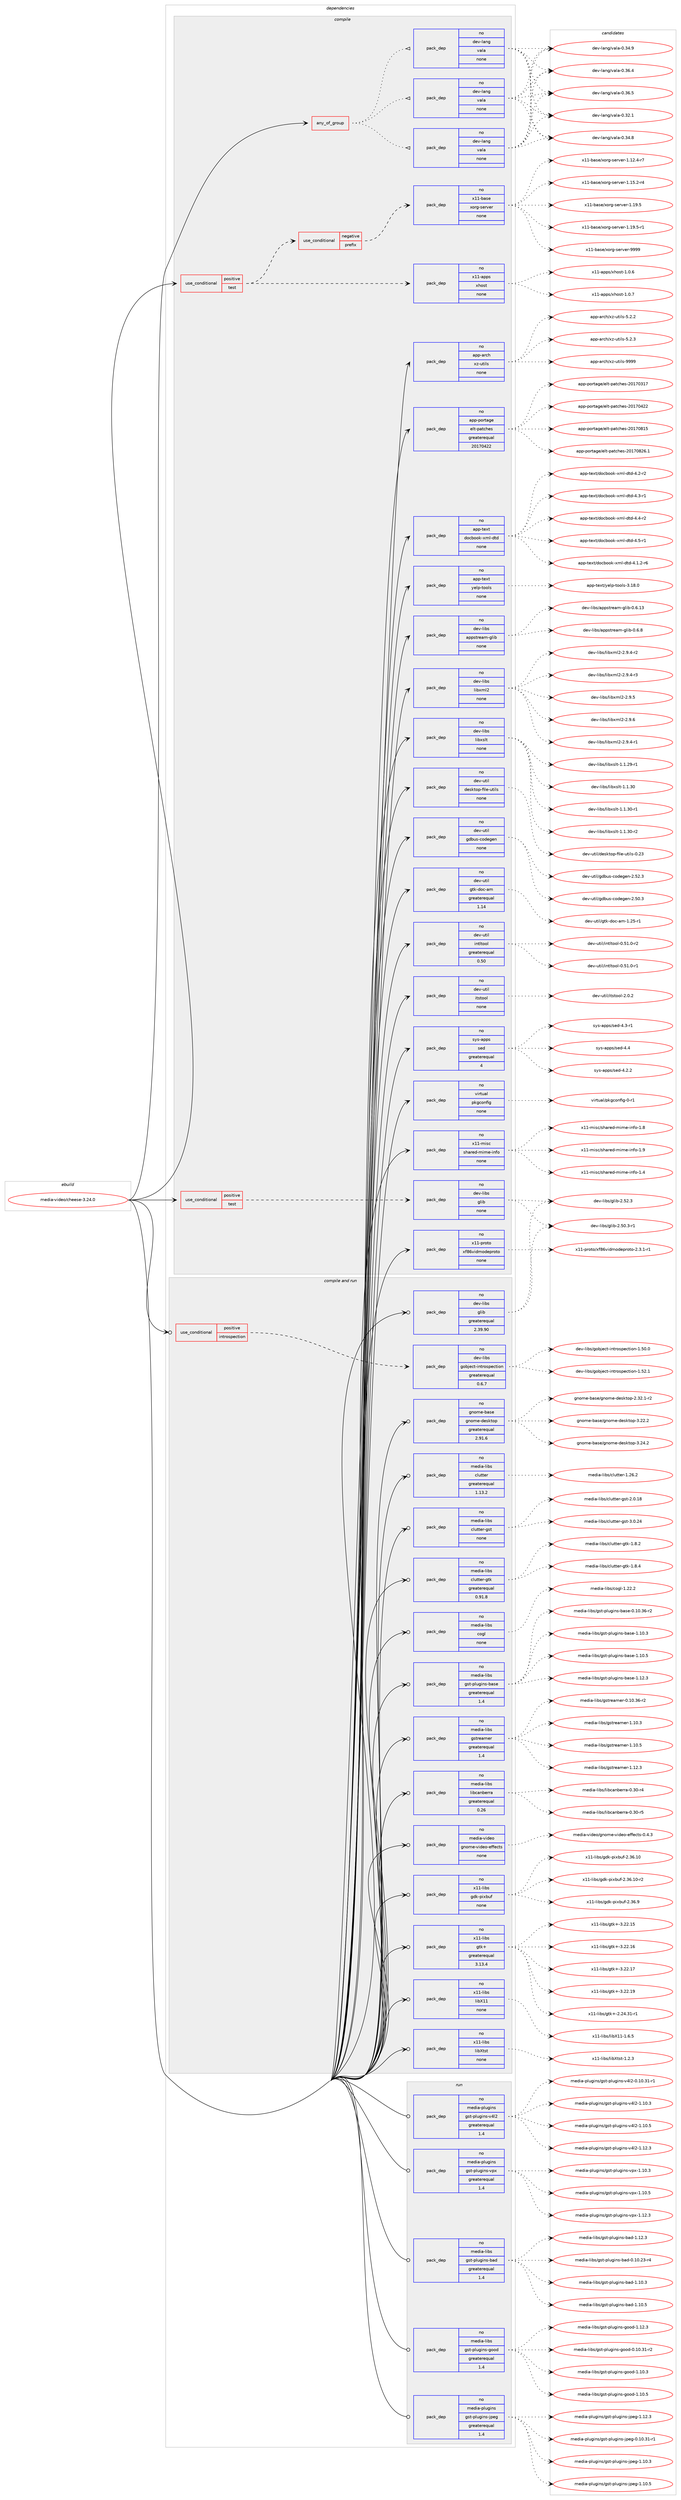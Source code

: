 digraph prolog {

# *************
# Graph options
# *************

newrank=true;
concentrate=true;
compound=true;
graph [rankdir=LR,fontname=Helvetica,fontsize=10,ranksep=1.5];#, ranksep=2.5, nodesep=0.2];
edge  [arrowhead=vee];
node  [fontname=Helvetica,fontsize=10];

# **********
# The ebuild
# **********

subgraph cluster_leftcol {
color=gray;
rank=same;
label=<<i>ebuild</i>>;
id [label="media-video/cheese-3.24.0", color=red, width=4, href="../media-video/cheese-3.24.0.svg"];
}

# ****************
# The dependencies
# ****************

subgraph cluster_midcol {
color=gray;
label=<<i>dependencies</i>>;
subgraph cluster_compile {
fillcolor="#eeeeee";
style=filled;
label=<<i>compile</i>>;
subgraph any6157 {
dependency389948 [label=<<TABLE BORDER="0" CELLBORDER="1" CELLSPACING="0" CELLPADDING="4"><TR><TD CELLPADDING="10">any_of_group</TD></TR></TABLE>>, shape=none, color=red];subgraph pack288048 {
dependency389949 [label=<<TABLE BORDER="0" CELLBORDER="1" CELLSPACING="0" CELLPADDING="4" WIDTH="220"><TR><TD ROWSPAN="6" CELLPADDING="30">pack_dep</TD></TR><TR><TD WIDTH="110">no</TD></TR><TR><TD>dev-lang</TD></TR><TR><TD>vala</TD></TR><TR><TD>none</TD></TR><TR><TD></TD></TR></TABLE>>, shape=none, color=blue];
}
dependency389948:e -> dependency389949:w [weight=20,style="dotted",arrowhead="oinv"];
subgraph pack288049 {
dependency389950 [label=<<TABLE BORDER="0" CELLBORDER="1" CELLSPACING="0" CELLPADDING="4" WIDTH="220"><TR><TD ROWSPAN="6" CELLPADDING="30">pack_dep</TD></TR><TR><TD WIDTH="110">no</TD></TR><TR><TD>dev-lang</TD></TR><TR><TD>vala</TD></TR><TR><TD>none</TD></TR><TR><TD></TD></TR></TABLE>>, shape=none, color=blue];
}
dependency389948:e -> dependency389950:w [weight=20,style="dotted",arrowhead="oinv"];
subgraph pack288050 {
dependency389951 [label=<<TABLE BORDER="0" CELLBORDER="1" CELLSPACING="0" CELLPADDING="4" WIDTH="220"><TR><TD ROWSPAN="6" CELLPADDING="30">pack_dep</TD></TR><TR><TD WIDTH="110">no</TD></TR><TR><TD>dev-lang</TD></TR><TR><TD>vala</TD></TR><TR><TD>none</TD></TR><TR><TD></TD></TR></TABLE>>, shape=none, color=blue];
}
dependency389948:e -> dependency389951:w [weight=20,style="dotted",arrowhead="oinv"];
}
id:e -> dependency389948:w [weight=20,style="solid",arrowhead="vee"];
subgraph cond95572 {
dependency389952 [label=<<TABLE BORDER="0" CELLBORDER="1" CELLSPACING="0" CELLPADDING="4"><TR><TD ROWSPAN="3" CELLPADDING="10">use_conditional</TD></TR><TR><TD>positive</TD></TR><TR><TD>test</TD></TR></TABLE>>, shape=none, color=red];
subgraph cond95573 {
dependency389953 [label=<<TABLE BORDER="0" CELLBORDER="1" CELLSPACING="0" CELLPADDING="4"><TR><TD ROWSPAN="3" CELLPADDING="10">use_conditional</TD></TR><TR><TD>negative</TD></TR><TR><TD>prefix</TD></TR></TABLE>>, shape=none, color=red];
subgraph pack288051 {
dependency389954 [label=<<TABLE BORDER="0" CELLBORDER="1" CELLSPACING="0" CELLPADDING="4" WIDTH="220"><TR><TD ROWSPAN="6" CELLPADDING="30">pack_dep</TD></TR><TR><TD WIDTH="110">no</TD></TR><TR><TD>x11-base</TD></TR><TR><TD>xorg-server</TD></TR><TR><TD>none</TD></TR><TR><TD></TD></TR></TABLE>>, shape=none, color=blue];
}
dependency389953:e -> dependency389954:w [weight=20,style="dashed",arrowhead="vee"];
}
dependency389952:e -> dependency389953:w [weight=20,style="dashed",arrowhead="vee"];
subgraph pack288052 {
dependency389955 [label=<<TABLE BORDER="0" CELLBORDER="1" CELLSPACING="0" CELLPADDING="4" WIDTH="220"><TR><TD ROWSPAN="6" CELLPADDING="30">pack_dep</TD></TR><TR><TD WIDTH="110">no</TD></TR><TR><TD>x11-apps</TD></TR><TR><TD>xhost</TD></TR><TR><TD>none</TD></TR><TR><TD></TD></TR></TABLE>>, shape=none, color=blue];
}
dependency389952:e -> dependency389955:w [weight=20,style="dashed",arrowhead="vee"];
}
id:e -> dependency389952:w [weight=20,style="solid",arrowhead="vee"];
subgraph cond95574 {
dependency389956 [label=<<TABLE BORDER="0" CELLBORDER="1" CELLSPACING="0" CELLPADDING="4"><TR><TD ROWSPAN="3" CELLPADDING="10">use_conditional</TD></TR><TR><TD>positive</TD></TR><TR><TD>test</TD></TR></TABLE>>, shape=none, color=red];
subgraph pack288053 {
dependency389957 [label=<<TABLE BORDER="0" CELLBORDER="1" CELLSPACING="0" CELLPADDING="4" WIDTH="220"><TR><TD ROWSPAN="6" CELLPADDING="30">pack_dep</TD></TR><TR><TD WIDTH="110">no</TD></TR><TR><TD>dev-libs</TD></TR><TR><TD>glib</TD></TR><TR><TD>none</TD></TR><TR><TD></TD></TR></TABLE>>, shape=none, color=blue];
}
dependency389956:e -> dependency389957:w [weight=20,style="dashed",arrowhead="vee"];
}
id:e -> dependency389956:w [weight=20,style="solid",arrowhead="vee"];
subgraph pack288054 {
dependency389958 [label=<<TABLE BORDER="0" CELLBORDER="1" CELLSPACING="0" CELLPADDING="4" WIDTH="220"><TR><TD ROWSPAN="6" CELLPADDING="30">pack_dep</TD></TR><TR><TD WIDTH="110">no</TD></TR><TR><TD>app-arch</TD></TR><TR><TD>xz-utils</TD></TR><TR><TD>none</TD></TR><TR><TD></TD></TR></TABLE>>, shape=none, color=blue];
}
id:e -> dependency389958:w [weight=20,style="solid",arrowhead="vee"];
subgraph pack288055 {
dependency389959 [label=<<TABLE BORDER="0" CELLBORDER="1" CELLSPACING="0" CELLPADDING="4" WIDTH="220"><TR><TD ROWSPAN="6" CELLPADDING="30">pack_dep</TD></TR><TR><TD WIDTH="110">no</TD></TR><TR><TD>app-portage</TD></TR><TR><TD>elt-patches</TD></TR><TR><TD>greaterequal</TD></TR><TR><TD>20170422</TD></TR></TABLE>>, shape=none, color=blue];
}
id:e -> dependency389959:w [weight=20,style="solid",arrowhead="vee"];
subgraph pack288056 {
dependency389960 [label=<<TABLE BORDER="0" CELLBORDER="1" CELLSPACING="0" CELLPADDING="4" WIDTH="220"><TR><TD ROWSPAN="6" CELLPADDING="30">pack_dep</TD></TR><TR><TD WIDTH="110">no</TD></TR><TR><TD>app-text</TD></TR><TR><TD>docbook-xml-dtd</TD></TR><TR><TD>none</TD></TR><TR><TD></TD></TR></TABLE>>, shape=none, color=blue];
}
id:e -> dependency389960:w [weight=20,style="solid",arrowhead="vee"];
subgraph pack288057 {
dependency389961 [label=<<TABLE BORDER="0" CELLBORDER="1" CELLSPACING="0" CELLPADDING="4" WIDTH="220"><TR><TD ROWSPAN="6" CELLPADDING="30">pack_dep</TD></TR><TR><TD WIDTH="110">no</TD></TR><TR><TD>app-text</TD></TR><TR><TD>yelp-tools</TD></TR><TR><TD>none</TD></TR><TR><TD></TD></TR></TABLE>>, shape=none, color=blue];
}
id:e -> dependency389961:w [weight=20,style="solid",arrowhead="vee"];
subgraph pack288058 {
dependency389962 [label=<<TABLE BORDER="0" CELLBORDER="1" CELLSPACING="0" CELLPADDING="4" WIDTH="220"><TR><TD ROWSPAN="6" CELLPADDING="30">pack_dep</TD></TR><TR><TD WIDTH="110">no</TD></TR><TR><TD>dev-libs</TD></TR><TR><TD>appstream-glib</TD></TR><TR><TD>none</TD></TR><TR><TD></TD></TR></TABLE>>, shape=none, color=blue];
}
id:e -> dependency389962:w [weight=20,style="solid",arrowhead="vee"];
subgraph pack288059 {
dependency389963 [label=<<TABLE BORDER="0" CELLBORDER="1" CELLSPACING="0" CELLPADDING="4" WIDTH="220"><TR><TD ROWSPAN="6" CELLPADDING="30">pack_dep</TD></TR><TR><TD WIDTH="110">no</TD></TR><TR><TD>dev-libs</TD></TR><TR><TD>libxml2</TD></TR><TR><TD>none</TD></TR><TR><TD></TD></TR></TABLE>>, shape=none, color=blue];
}
id:e -> dependency389963:w [weight=20,style="solid",arrowhead="vee"];
subgraph pack288060 {
dependency389964 [label=<<TABLE BORDER="0" CELLBORDER="1" CELLSPACING="0" CELLPADDING="4" WIDTH="220"><TR><TD ROWSPAN="6" CELLPADDING="30">pack_dep</TD></TR><TR><TD WIDTH="110">no</TD></TR><TR><TD>dev-libs</TD></TR><TR><TD>libxslt</TD></TR><TR><TD>none</TD></TR><TR><TD></TD></TR></TABLE>>, shape=none, color=blue];
}
id:e -> dependency389964:w [weight=20,style="solid",arrowhead="vee"];
subgraph pack288061 {
dependency389965 [label=<<TABLE BORDER="0" CELLBORDER="1" CELLSPACING="0" CELLPADDING="4" WIDTH="220"><TR><TD ROWSPAN="6" CELLPADDING="30">pack_dep</TD></TR><TR><TD WIDTH="110">no</TD></TR><TR><TD>dev-util</TD></TR><TR><TD>desktop-file-utils</TD></TR><TR><TD>none</TD></TR><TR><TD></TD></TR></TABLE>>, shape=none, color=blue];
}
id:e -> dependency389965:w [weight=20,style="solid",arrowhead="vee"];
subgraph pack288062 {
dependency389966 [label=<<TABLE BORDER="0" CELLBORDER="1" CELLSPACING="0" CELLPADDING="4" WIDTH="220"><TR><TD ROWSPAN="6" CELLPADDING="30">pack_dep</TD></TR><TR><TD WIDTH="110">no</TD></TR><TR><TD>dev-util</TD></TR><TR><TD>gdbus-codegen</TD></TR><TR><TD>none</TD></TR><TR><TD></TD></TR></TABLE>>, shape=none, color=blue];
}
id:e -> dependency389966:w [weight=20,style="solid",arrowhead="vee"];
subgraph pack288063 {
dependency389967 [label=<<TABLE BORDER="0" CELLBORDER="1" CELLSPACING="0" CELLPADDING="4" WIDTH="220"><TR><TD ROWSPAN="6" CELLPADDING="30">pack_dep</TD></TR><TR><TD WIDTH="110">no</TD></TR><TR><TD>dev-util</TD></TR><TR><TD>gtk-doc-am</TD></TR><TR><TD>greaterequal</TD></TR><TR><TD>1.14</TD></TR></TABLE>>, shape=none, color=blue];
}
id:e -> dependency389967:w [weight=20,style="solid",arrowhead="vee"];
subgraph pack288064 {
dependency389968 [label=<<TABLE BORDER="0" CELLBORDER="1" CELLSPACING="0" CELLPADDING="4" WIDTH="220"><TR><TD ROWSPAN="6" CELLPADDING="30">pack_dep</TD></TR><TR><TD WIDTH="110">no</TD></TR><TR><TD>dev-util</TD></TR><TR><TD>intltool</TD></TR><TR><TD>greaterequal</TD></TR><TR><TD>0.50</TD></TR></TABLE>>, shape=none, color=blue];
}
id:e -> dependency389968:w [weight=20,style="solid",arrowhead="vee"];
subgraph pack288065 {
dependency389969 [label=<<TABLE BORDER="0" CELLBORDER="1" CELLSPACING="0" CELLPADDING="4" WIDTH="220"><TR><TD ROWSPAN="6" CELLPADDING="30">pack_dep</TD></TR><TR><TD WIDTH="110">no</TD></TR><TR><TD>dev-util</TD></TR><TR><TD>itstool</TD></TR><TR><TD>none</TD></TR><TR><TD></TD></TR></TABLE>>, shape=none, color=blue];
}
id:e -> dependency389969:w [weight=20,style="solid",arrowhead="vee"];
subgraph pack288066 {
dependency389970 [label=<<TABLE BORDER="0" CELLBORDER="1" CELLSPACING="0" CELLPADDING="4" WIDTH="220"><TR><TD ROWSPAN="6" CELLPADDING="30">pack_dep</TD></TR><TR><TD WIDTH="110">no</TD></TR><TR><TD>sys-apps</TD></TR><TR><TD>sed</TD></TR><TR><TD>greaterequal</TD></TR><TR><TD>4</TD></TR></TABLE>>, shape=none, color=blue];
}
id:e -> dependency389970:w [weight=20,style="solid",arrowhead="vee"];
subgraph pack288067 {
dependency389971 [label=<<TABLE BORDER="0" CELLBORDER="1" CELLSPACING="0" CELLPADDING="4" WIDTH="220"><TR><TD ROWSPAN="6" CELLPADDING="30">pack_dep</TD></TR><TR><TD WIDTH="110">no</TD></TR><TR><TD>virtual</TD></TR><TR><TD>pkgconfig</TD></TR><TR><TD>none</TD></TR><TR><TD></TD></TR></TABLE>>, shape=none, color=blue];
}
id:e -> dependency389971:w [weight=20,style="solid",arrowhead="vee"];
subgraph pack288068 {
dependency389972 [label=<<TABLE BORDER="0" CELLBORDER="1" CELLSPACING="0" CELLPADDING="4" WIDTH="220"><TR><TD ROWSPAN="6" CELLPADDING="30">pack_dep</TD></TR><TR><TD WIDTH="110">no</TD></TR><TR><TD>x11-misc</TD></TR><TR><TD>shared-mime-info</TD></TR><TR><TD>none</TD></TR><TR><TD></TD></TR></TABLE>>, shape=none, color=blue];
}
id:e -> dependency389972:w [weight=20,style="solid",arrowhead="vee"];
subgraph pack288069 {
dependency389973 [label=<<TABLE BORDER="0" CELLBORDER="1" CELLSPACING="0" CELLPADDING="4" WIDTH="220"><TR><TD ROWSPAN="6" CELLPADDING="30">pack_dep</TD></TR><TR><TD WIDTH="110">no</TD></TR><TR><TD>x11-proto</TD></TR><TR><TD>xf86vidmodeproto</TD></TR><TR><TD>none</TD></TR><TR><TD></TD></TR></TABLE>>, shape=none, color=blue];
}
id:e -> dependency389973:w [weight=20,style="solid",arrowhead="vee"];
}
subgraph cluster_compileandrun {
fillcolor="#eeeeee";
style=filled;
label=<<i>compile and run</i>>;
subgraph cond95575 {
dependency389974 [label=<<TABLE BORDER="0" CELLBORDER="1" CELLSPACING="0" CELLPADDING="4"><TR><TD ROWSPAN="3" CELLPADDING="10">use_conditional</TD></TR><TR><TD>positive</TD></TR><TR><TD>introspection</TD></TR></TABLE>>, shape=none, color=red];
subgraph pack288070 {
dependency389975 [label=<<TABLE BORDER="0" CELLBORDER="1" CELLSPACING="0" CELLPADDING="4" WIDTH="220"><TR><TD ROWSPAN="6" CELLPADDING="30">pack_dep</TD></TR><TR><TD WIDTH="110">no</TD></TR><TR><TD>dev-libs</TD></TR><TR><TD>gobject-introspection</TD></TR><TR><TD>greaterequal</TD></TR><TR><TD>0.6.7</TD></TR></TABLE>>, shape=none, color=blue];
}
dependency389974:e -> dependency389975:w [weight=20,style="dashed",arrowhead="vee"];
}
id:e -> dependency389974:w [weight=20,style="solid",arrowhead="odotvee"];
subgraph pack288071 {
dependency389976 [label=<<TABLE BORDER="0" CELLBORDER="1" CELLSPACING="0" CELLPADDING="4" WIDTH="220"><TR><TD ROWSPAN="6" CELLPADDING="30">pack_dep</TD></TR><TR><TD WIDTH="110">no</TD></TR><TR><TD>dev-libs</TD></TR><TR><TD>glib</TD></TR><TR><TD>greaterequal</TD></TR><TR><TD>2.39.90</TD></TR></TABLE>>, shape=none, color=blue];
}
id:e -> dependency389976:w [weight=20,style="solid",arrowhead="odotvee"];
subgraph pack288072 {
dependency389977 [label=<<TABLE BORDER="0" CELLBORDER="1" CELLSPACING="0" CELLPADDING="4" WIDTH="220"><TR><TD ROWSPAN="6" CELLPADDING="30">pack_dep</TD></TR><TR><TD WIDTH="110">no</TD></TR><TR><TD>gnome-base</TD></TR><TR><TD>gnome-desktop</TD></TR><TR><TD>greaterequal</TD></TR><TR><TD>2.91.6</TD></TR></TABLE>>, shape=none, color=blue];
}
id:e -> dependency389977:w [weight=20,style="solid",arrowhead="odotvee"];
subgraph pack288073 {
dependency389978 [label=<<TABLE BORDER="0" CELLBORDER="1" CELLSPACING="0" CELLPADDING="4" WIDTH="220"><TR><TD ROWSPAN="6" CELLPADDING="30">pack_dep</TD></TR><TR><TD WIDTH="110">no</TD></TR><TR><TD>media-libs</TD></TR><TR><TD>clutter</TD></TR><TR><TD>greaterequal</TD></TR><TR><TD>1.13.2</TD></TR></TABLE>>, shape=none, color=blue];
}
id:e -> dependency389978:w [weight=20,style="solid",arrowhead="odotvee"];
subgraph pack288074 {
dependency389979 [label=<<TABLE BORDER="0" CELLBORDER="1" CELLSPACING="0" CELLPADDING="4" WIDTH="220"><TR><TD ROWSPAN="6" CELLPADDING="30">pack_dep</TD></TR><TR><TD WIDTH="110">no</TD></TR><TR><TD>media-libs</TD></TR><TR><TD>clutter-gst</TD></TR><TR><TD>none</TD></TR><TR><TD></TD></TR></TABLE>>, shape=none, color=blue];
}
id:e -> dependency389979:w [weight=20,style="solid",arrowhead="odotvee"];
subgraph pack288075 {
dependency389980 [label=<<TABLE BORDER="0" CELLBORDER="1" CELLSPACING="0" CELLPADDING="4" WIDTH="220"><TR><TD ROWSPAN="6" CELLPADDING="30">pack_dep</TD></TR><TR><TD WIDTH="110">no</TD></TR><TR><TD>media-libs</TD></TR><TR><TD>clutter-gtk</TD></TR><TR><TD>greaterequal</TD></TR><TR><TD>0.91.8</TD></TR></TABLE>>, shape=none, color=blue];
}
id:e -> dependency389980:w [weight=20,style="solid",arrowhead="odotvee"];
subgraph pack288076 {
dependency389981 [label=<<TABLE BORDER="0" CELLBORDER="1" CELLSPACING="0" CELLPADDING="4" WIDTH="220"><TR><TD ROWSPAN="6" CELLPADDING="30">pack_dep</TD></TR><TR><TD WIDTH="110">no</TD></TR><TR><TD>media-libs</TD></TR><TR><TD>cogl</TD></TR><TR><TD>none</TD></TR><TR><TD></TD></TR></TABLE>>, shape=none, color=blue];
}
id:e -> dependency389981:w [weight=20,style="solid",arrowhead="odotvee"];
subgraph pack288077 {
dependency389982 [label=<<TABLE BORDER="0" CELLBORDER="1" CELLSPACING="0" CELLPADDING="4" WIDTH="220"><TR><TD ROWSPAN="6" CELLPADDING="30">pack_dep</TD></TR><TR><TD WIDTH="110">no</TD></TR><TR><TD>media-libs</TD></TR><TR><TD>gst-plugins-base</TD></TR><TR><TD>greaterequal</TD></TR><TR><TD>1.4</TD></TR></TABLE>>, shape=none, color=blue];
}
id:e -> dependency389982:w [weight=20,style="solid",arrowhead="odotvee"];
subgraph pack288078 {
dependency389983 [label=<<TABLE BORDER="0" CELLBORDER="1" CELLSPACING="0" CELLPADDING="4" WIDTH="220"><TR><TD ROWSPAN="6" CELLPADDING="30">pack_dep</TD></TR><TR><TD WIDTH="110">no</TD></TR><TR><TD>media-libs</TD></TR><TR><TD>gstreamer</TD></TR><TR><TD>greaterequal</TD></TR><TR><TD>1.4</TD></TR></TABLE>>, shape=none, color=blue];
}
id:e -> dependency389983:w [weight=20,style="solid",arrowhead="odotvee"];
subgraph pack288079 {
dependency389984 [label=<<TABLE BORDER="0" CELLBORDER="1" CELLSPACING="0" CELLPADDING="4" WIDTH="220"><TR><TD ROWSPAN="6" CELLPADDING="30">pack_dep</TD></TR><TR><TD WIDTH="110">no</TD></TR><TR><TD>media-libs</TD></TR><TR><TD>libcanberra</TD></TR><TR><TD>greaterequal</TD></TR><TR><TD>0.26</TD></TR></TABLE>>, shape=none, color=blue];
}
id:e -> dependency389984:w [weight=20,style="solid",arrowhead="odotvee"];
subgraph pack288080 {
dependency389985 [label=<<TABLE BORDER="0" CELLBORDER="1" CELLSPACING="0" CELLPADDING="4" WIDTH="220"><TR><TD ROWSPAN="6" CELLPADDING="30">pack_dep</TD></TR><TR><TD WIDTH="110">no</TD></TR><TR><TD>media-video</TD></TR><TR><TD>gnome-video-effects</TD></TR><TR><TD>none</TD></TR><TR><TD></TD></TR></TABLE>>, shape=none, color=blue];
}
id:e -> dependency389985:w [weight=20,style="solid",arrowhead="odotvee"];
subgraph pack288081 {
dependency389986 [label=<<TABLE BORDER="0" CELLBORDER="1" CELLSPACING="0" CELLPADDING="4" WIDTH="220"><TR><TD ROWSPAN="6" CELLPADDING="30">pack_dep</TD></TR><TR><TD WIDTH="110">no</TD></TR><TR><TD>x11-libs</TD></TR><TR><TD>gdk-pixbuf</TD></TR><TR><TD>none</TD></TR><TR><TD></TD></TR></TABLE>>, shape=none, color=blue];
}
id:e -> dependency389986:w [weight=20,style="solid",arrowhead="odotvee"];
subgraph pack288082 {
dependency389987 [label=<<TABLE BORDER="0" CELLBORDER="1" CELLSPACING="0" CELLPADDING="4" WIDTH="220"><TR><TD ROWSPAN="6" CELLPADDING="30">pack_dep</TD></TR><TR><TD WIDTH="110">no</TD></TR><TR><TD>x11-libs</TD></TR><TR><TD>gtk+</TD></TR><TR><TD>greaterequal</TD></TR><TR><TD>3.13.4</TD></TR></TABLE>>, shape=none, color=blue];
}
id:e -> dependency389987:w [weight=20,style="solid",arrowhead="odotvee"];
subgraph pack288083 {
dependency389988 [label=<<TABLE BORDER="0" CELLBORDER="1" CELLSPACING="0" CELLPADDING="4" WIDTH="220"><TR><TD ROWSPAN="6" CELLPADDING="30">pack_dep</TD></TR><TR><TD WIDTH="110">no</TD></TR><TR><TD>x11-libs</TD></TR><TR><TD>libX11</TD></TR><TR><TD>none</TD></TR><TR><TD></TD></TR></TABLE>>, shape=none, color=blue];
}
id:e -> dependency389988:w [weight=20,style="solid",arrowhead="odotvee"];
subgraph pack288084 {
dependency389989 [label=<<TABLE BORDER="0" CELLBORDER="1" CELLSPACING="0" CELLPADDING="4" WIDTH="220"><TR><TD ROWSPAN="6" CELLPADDING="30">pack_dep</TD></TR><TR><TD WIDTH="110">no</TD></TR><TR><TD>x11-libs</TD></TR><TR><TD>libXtst</TD></TR><TR><TD>none</TD></TR><TR><TD></TD></TR></TABLE>>, shape=none, color=blue];
}
id:e -> dependency389989:w [weight=20,style="solid",arrowhead="odotvee"];
}
subgraph cluster_run {
fillcolor="#eeeeee";
style=filled;
label=<<i>run</i>>;
subgraph pack288085 {
dependency389990 [label=<<TABLE BORDER="0" CELLBORDER="1" CELLSPACING="0" CELLPADDING="4" WIDTH="220"><TR><TD ROWSPAN="6" CELLPADDING="30">pack_dep</TD></TR><TR><TD WIDTH="110">no</TD></TR><TR><TD>media-libs</TD></TR><TR><TD>gst-plugins-bad</TD></TR><TR><TD>greaterequal</TD></TR><TR><TD>1.4</TD></TR></TABLE>>, shape=none, color=blue];
}
id:e -> dependency389990:w [weight=20,style="solid",arrowhead="odot"];
subgraph pack288086 {
dependency389991 [label=<<TABLE BORDER="0" CELLBORDER="1" CELLSPACING="0" CELLPADDING="4" WIDTH="220"><TR><TD ROWSPAN="6" CELLPADDING="30">pack_dep</TD></TR><TR><TD WIDTH="110">no</TD></TR><TR><TD>media-libs</TD></TR><TR><TD>gst-plugins-good</TD></TR><TR><TD>greaterequal</TD></TR><TR><TD>1.4</TD></TR></TABLE>>, shape=none, color=blue];
}
id:e -> dependency389991:w [weight=20,style="solid",arrowhead="odot"];
subgraph pack288087 {
dependency389992 [label=<<TABLE BORDER="0" CELLBORDER="1" CELLSPACING="0" CELLPADDING="4" WIDTH="220"><TR><TD ROWSPAN="6" CELLPADDING="30">pack_dep</TD></TR><TR><TD WIDTH="110">no</TD></TR><TR><TD>media-plugins</TD></TR><TR><TD>gst-plugins-jpeg</TD></TR><TR><TD>greaterequal</TD></TR><TR><TD>1.4</TD></TR></TABLE>>, shape=none, color=blue];
}
id:e -> dependency389992:w [weight=20,style="solid",arrowhead="odot"];
subgraph pack288088 {
dependency389993 [label=<<TABLE BORDER="0" CELLBORDER="1" CELLSPACING="0" CELLPADDING="4" WIDTH="220"><TR><TD ROWSPAN="6" CELLPADDING="30">pack_dep</TD></TR><TR><TD WIDTH="110">no</TD></TR><TR><TD>media-plugins</TD></TR><TR><TD>gst-plugins-v4l2</TD></TR><TR><TD>greaterequal</TD></TR><TR><TD>1.4</TD></TR></TABLE>>, shape=none, color=blue];
}
id:e -> dependency389993:w [weight=20,style="solid",arrowhead="odot"];
subgraph pack288089 {
dependency389994 [label=<<TABLE BORDER="0" CELLBORDER="1" CELLSPACING="0" CELLPADDING="4" WIDTH="220"><TR><TD ROWSPAN="6" CELLPADDING="30">pack_dep</TD></TR><TR><TD WIDTH="110">no</TD></TR><TR><TD>media-plugins</TD></TR><TR><TD>gst-plugins-vpx</TD></TR><TR><TD>greaterequal</TD></TR><TR><TD>1.4</TD></TR></TABLE>>, shape=none, color=blue];
}
id:e -> dependency389994:w [weight=20,style="solid",arrowhead="odot"];
}
}

# **************
# The candidates
# **************

subgraph cluster_choices {
rank=same;
color=gray;
label=<<i>candidates</i>>;

subgraph choice288048 {
color=black;
nodesep=1;
choice100101118451089711010347118971089745484651504649 [label="dev-lang/vala-0.32.1", color=red, width=4,href="../dev-lang/vala-0.32.1.svg"];
choice100101118451089711010347118971089745484651524656 [label="dev-lang/vala-0.34.8", color=red, width=4,href="../dev-lang/vala-0.34.8.svg"];
choice100101118451089711010347118971089745484651524657 [label="dev-lang/vala-0.34.9", color=red, width=4,href="../dev-lang/vala-0.34.9.svg"];
choice100101118451089711010347118971089745484651544652 [label="dev-lang/vala-0.36.4", color=red, width=4,href="../dev-lang/vala-0.36.4.svg"];
choice100101118451089711010347118971089745484651544653 [label="dev-lang/vala-0.36.5", color=red, width=4,href="../dev-lang/vala-0.36.5.svg"];
dependency389949:e -> choice100101118451089711010347118971089745484651504649:w [style=dotted,weight="100"];
dependency389949:e -> choice100101118451089711010347118971089745484651524656:w [style=dotted,weight="100"];
dependency389949:e -> choice100101118451089711010347118971089745484651524657:w [style=dotted,weight="100"];
dependency389949:e -> choice100101118451089711010347118971089745484651544652:w [style=dotted,weight="100"];
dependency389949:e -> choice100101118451089711010347118971089745484651544653:w [style=dotted,weight="100"];
}
subgraph choice288049 {
color=black;
nodesep=1;
choice100101118451089711010347118971089745484651504649 [label="dev-lang/vala-0.32.1", color=red, width=4,href="../dev-lang/vala-0.32.1.svg"];
choice100101118451089711010347118971089745484651524656 [label="dev-lang/vala-0.34.8", color=red, width=4,href="../dev-lang/vala-0.34.8.svg"];
choice100101118451089711010347118971089745484651524657 [label="dev-lang/vala-0.34.9", color=red, width=4,href="../dev-lang/vala-0.34.9.svg"];
choice100101118451089711010347118971089745484651544652 [label="dev-lang/vala-0.36.4", color=red, width=4,href="../dev-lang/vala-0.36.4.svg"];
choice100101118451089711010347118971089745484651544653 [label="dev-lang/vala-0.36.5", color=red, width=4,href="../dev-lang/vala-0.36.5.svg"];
dependency389950:e -> choice100101118451089711010347118971089745484651504649:w [style=dotted,weight="100"];
dependency389950:e -> choice100101118451089711010347118971089745484651524656:w [style=dotted,weight="100"];
dependency389950:e -> choice100101118451089711010347118971089745484651524657:w [style=dotted,weight="100"];
dependency389950:e -> choice100101118451089711010347118971089745484651544652:w [style=dotted,weight="100"];
dependency389950:e -> choice100101118451089711010347118971089745484651544653:w [style=dotted,weight="100"];
}
subgraph choice288050 {
color=black;
nodesep=1;
choice100101118451089711010347118971089745484651504649 [label="dev-lang/vala-0.32.1", color=red, width=4,href="../dev-lang/vala-0.32.1.svg"];
choice100101118451089711010347118971089745484651524656 [label="dev-lang/vala-0.34.8", color=red, width=4,href="../dev-lang/vala-0.34.8.svg"];
choice100101118451089711010347118971089745484651524657 [label="dev-lang/vala-0.34.9", color=red, width=4,href="../dev-lang/vala-0.34.9.svg"];
choice100101118451089711010347118971089745484651544652 [label="dev-lang/vala-0.36.4", color=red, width=4,href="../dev-lang/vala-0.36.4.svg"];
choice100101118451089711010347118971089745484651544653 [label="dev-lang/vala-0.36.5", color=red, width=4,href="../dev-lang/vala-0.36.5.svg"];
dependency389951:e -> choice100101118451089711010347118971089745484651504649:w [style=dotted,weight="100"];
dependency389951:e -> choice100101118451089711010347118971089745484651524656:w [style=dotted,weight="100"];
dependency389951:e -> choice100101118451089711010347118971089745484651524657:w [style=dotted,weight="100"];
dependency389951:e -> choice100101118451089711010347118971089745484651544652:w [style=dotted,weight="100"];
dependency389951:e -> choice100101118451089711010347118971089745484651544653:w [style=dotted,weight="100"];
}
subgraph choice288051 {
color=black;
nodesep=1;
choice12049494598971151014712011111410345115101114118101114454946495046524511455 [label="x11-base/xorg-server-1.12.4-r7", color=red, width=4,href="../x11-base/xorg-server-1.12.4-r7.svg"];
choice12049494598971151014712011111410345115101114118101114454946495346504511452 [label="x11-base/xorg-server-1.15.2-r4", color=red, width=4,href="../x11-base/xorg-server-1.15.2-r4.svg"];
choice1204949459897115101471201111141034511510111411810111445494649574653 [label="x11-base/xorg-server-1.19.5", color=red, width=4,href="../x11-base/xorg-server-1.19.5.svg"];
choice12049494598971151014712011111410345115101114118101114454946495746534511449 [label="x11-base/xorg-server-1.19.5-r1", color=red, width=4,href="../x11-base/xorg-server-1.19.5-r1.svg"];
choice120494945989711510147120111114103451151011141181011144557575757 [label="x11-base/xorg-server-9999", color=red, width=4,href="../x11-base/xorg-server-9999.svg"];
dependency389954:e -> choice12049494598971151014712011111410345115101114118101114454946495046524511455:w [style=dotted,weight="100"];
dependency389954:e -> choice12049494598971151014712011111410345115101114118101114454946495346504511452:w [style=dotted,weight="100"];
dependency389954:e -> choice1204949459897115101471201111141034511510111411810111445494649574653:w [style=dotted,weight="100"];
dependency389954:e -> choice12049494598971151014712011111410345115101114118101114454946495746534511449:w [style=dotted,weight="100"];
dependency389954:e -> choice120494945989711510147120111114103451151011141181011144557575757:w [style=dotted,weight="100"];
}
subgraph choice288052 {
color=black;
nodesep=1;
choice1204949459711211211547120104111115116454946484654 [label="x11-apps/xhost-1.0.6", color=red, width=4,href="../x11-apps/xhost-1.0.6.svg"];
choice1204949459711211211547120104111115116454946484655 [label="x11-apps/xhost-1.0.7", color=red, width=4,href="../x11-apps/xhost-1.0.7.svg"];
dependency389955:e -> choice1204949459711211211547120104111115116454946484654:w [style=dotted,weight="100"];
dependency389955:e -> choice1204949459711211211547120104111115116454946484655:w [style=dotted,weight="100"];
}
subgraph choice288053 {
color=black;
nodesep=1;
choice10010111845108105981154710310810598455046534846514511449 [label="dev-libs/glib-2.50.3-r1", color=red, width=4,href="../dev-libs/glib-2.50.3-r1.svg"];
choice1001011184510810598115471031081059845504653504651 [label="dev-libs/glib-2.52.3", color=red, width=4,href="../dev-libs/glib-2.52.3.svg"];
dependency389957:e -> choice10010111845108105981154710310810598455046534846514511449:w [style=dotted,weight="100"];
dependency389957:e -> choice1001011184510810598115471031081059845504653504651:w [style=dotted,weight="100"];
}
subgraph choice288054 {
color=black;
nodesep=1;
choice971121124597114991044712012245117116105108115455346504650 [label="app-arch/xz-utils-5.2.2", color=red, width=4,href="../app-arch/xz-utils-5.2.2.svg"];
choice971121124597114991044712012245117116105108115455346504651 [label="app-arch/xz-utils-5.2.3", color=red, width=4,href="../app-arch/xz-utils-5.2.3.svg"];
choice9711211245971149910447120122451171161051081154557575757 [label="app-arch/xz-utils-9999", color=red, width=4,href="../app-arch/xz-utils-9999.svg"];
dependency389958:e -> choice971121124597114991044712012245117116105108115455346504650:w [style=dotted,weight="100"];
dependency389958:e -> choice971121124597114991044712012245117116105108115455346504651:w [style=dotted,weight="100"];
dependency389958:e -> choice9711211245971149910447120122451171161051081154557575757:w [style=dotted,weight="100"];
}
subgraph choice288055 {
color=black;
nodesep=1;
choice97112112451121111141169710310147101108116451129711699104101115455048495548514955 [label="app-portage/elt-patches-20170317", color=red, width=4,href="../app-portage/elt-patches-20170317.svg"];
choice97112112451121111141169710310147101108116451129711699104101115455048495548525050 [label="app-portage/elt-patches-20170422", color=red, width=4,href="../app-portage/elt-patches-20170422.svg"];
choice97112112451121111141169710310147101108116451129711699104101115455048495548564953 [label="app-portage/elt-patches-20170815", color=red, width=4,href="../app-portage/elt-patches-20170815.svg"];
choice971121124511211111411697103101471011081164511297116991041011154550484955485650544649 [label="app-portage/elt-patches-20170826.1", color=red, width=4,href="../app-portage/elt-patches-20170826.1.svg"];
dependency389959:e -> choice97112112451121111141169710310147101108116451129711699104101115455048495548514955:w [style=dotted,weight="100"];
dependency389959:e -> choice97112112451121111141169710310147101108116451129711699104101115455048495548525050:w [style=dotted,weight="100"];
dependency389959:e -> choice97112112451121111141169710310147101108116451129711699104101115455048495548564953:w [style=dotted,weight="100"];
dependency389959:e -> choice971121124511211111411697103101471011081164511297116991041011154550484955485650544649:w [style=dotted,weight="100"];
}
subgraph choice288056 {
color=black;
nodesep=1;
choice971121124511610112011647100111999811111110745120109108451001161004552464946504511454 [label="app-text/docbook-xml-dtd-4.1.2-r6", color=red, width=4,href="../app-text/docbook-xml-dtd-4.1.2-r6.svg"];
choice97112112451161011201164710011199981111111074512010910845100116100455246504511450 [label="app-text/docbook-xml-dtd-4.2-r2", color=red, width=4,href="../app-text/docbook-xml-dtd-4.2-r2.svg"];
choice97112112451161011201164710011199981111111074512010910845100116100455246514511449 [label="app-text/docbook-xml-dtd-4.3-r1", color=red, width=4,href="../app-text/docbook-xml-dtd-4.3-r1.svg"];
choice97112112451161011201164710011199981111111074512010910845100116100455246524511450 [label="app-text/docbook-xml-dtd-4.4-r2", color=red, width=4,href="../app-text/docbook-xml-dtd-4.4-r2.svg"];
choice97112112451161011201164710011199981111111074512010910845100116100455246534511449 [label="app-text/docbook-xml-dtd-4.5-r1", color=red, width=4,href="../app-text/docbook-xml-dtd-4.5-r1.svg"];
dependency389960:e -> choice971121124511610112011647100111999811111110745120109108451001161004552464946504511454:w [style=dotted,weight="100"];
dependency389960:e -> choice97112112451161011201164710011199981111111074512010910845100116100455246504511450:w [style=dotted,weight="100"];
dependency389960:e -> choice97112112451161011201164710011199981111111074512010910845100116100455246514511449:w [style=dotted,weight="100"];
dependency389960:e -> choice97112112451161011201164710011199981111111074512010910845100116100455246524511450:w [style=dotted,weight="100"];
dependency389960:e -> choice97112112451161011201164710011199981111111074512010910845100116100455246534511449:w [style=dotted,weight="100"];
}
subgraph choice288057 {
color=black;
nodesep=1;
choice9711211245116101120116471211011081124511611111110811545514649564648 [label="app-text/yelp-tools-3.18.0", color=red, width=4,href="../app-text/yelp-tools-3.18.0.svg"];
dependency389961:e -> choice9711211245116101120116471211011081124511611111110811545514649564648:w [style=dotted,weight="100"];
}
subgraph choice288058 {
color=black;
nodesep=1;
choice1001011184510810598115479711211211511611410197109451031081059845484654464951 [label="dev-libs/appstream-glib-0.6.13", color=red, width=4,href="../dev-libs/appstream-glib-0.6.13.svg"];
choice10010111845108105981154797112112115116114101971094510310810598454846544656 [label="dev-libs/appstream-glib-0.6.8", color=red, width=4,href="../dev-libs/appstream-glib-0.6.8.svg"];
dependency389962:e -> choice1001011184510810598115479711211211511611410197109451031081059845484654464951:w [style=dotted,weight="100"];
dependency389962:e -> choice10010111845108105981154797112112115116114101971094510310810598454846544656:w [style=dotted,weight="100"];
}
subgraph choice288059 {
color=black;
nodesep=1;
choice10010111845108105981154710810598120109108504550465746524511449 [label="dev-libs/libxml2-2.9.4-r1", color=red, width=4,href="../dev-libs/libxml2-2.9.4-r1.svg"];
choice10010111845108105981154710810598120109108504550465746524511450 [label="dev-libs/libxml2-2.9.4-r2", color=red, width=4,href="../dev-libs/libxml2-2.9.4-r2.svg"];
choice10010111845108105981154710810598120109108504550465746524511451 [label="dev-libs/libxml2-2.9.4-r3", color=red, width=4,href="../dev-libs/libxml2-2.9.4-r3.svg"];
choice1001011184510810598115471081059812010910850455046574653 [label="dev-libs/libxml2-2.9.5", color=red, width=4,href="../dev-libs/libxml2-2.9.5.svg"];
choice1001011184510810598115471081059812010910850455046574654 [label="dev-libs/libxml2-2.9.6", color=red, width=4,href="../dev-libs/libxml2-2.9.6.svg"];
dependency389963:e -> choice10010111845108105981154710810598120109108504550465746524511449:w [style=dotted,weight="100"];
dependency389963:e -> choice10010111845108105981154710810598120109108504550465746524511450:w [style=dotted,weight="100"];
dependency389963:e -> choice10010111845108105981154710810598120109108504550465746524511451:w [style=dotted,weight="100"];
dependency389963:e -> choice1001011184510810598115471081059812010910850455046574653:w [style=dotted,weight="100"];
dependency389963:e -> choice1001011184510810598115471081059812010910850455046574654:w [style=dotted,weight="100"];
}
subgraph choice288060 {
color=black;
nodesep=1;
choice10010111845108105981154710810598120115108116454946494650574511449 [label="dev-libs/libxslt-1.1.29-r1", color=red, width=4,href="../dev-libs/libxslt-1.1.29-r1.svg"];
choice1001011184510810598115471081059812011510811645494649465148 [label="dev-libs/libxslt-1.1.30", color=red, width=4,href="../dev-libs/libxslt-1.1.30.svg"];
choice10010111845108105981154710810598120115108116454946494651484511449 [label="dev-libs/libxslt-1.1.30-r1", color=red, width=4,href="../dev-libs/libxslt-1.1.30-r1.svg"];
choice10010111845108105981154710810598120115108116454946494651484511450 [label="dev-libs/libxslt-1.1.30-r2", color=red, width=4,href="../dev-libs/libxslt-1.1.30-r2.svg"];
dependency389964:e -> choice10010111845108105981154710810598120115108116454946494650574511449:w [style=dotted,weight="100"];
dependency389964:e -> choice1001011184510810598115471081059812011510811645494649465148:w [style=dotted,weight="100"];
dependency389964:e -> choice10010111845108105981154710810598120115108116454946494651484511449:w [style=dotted,weight="100"];
dependency389964:e -> choice10010111845108105981154710810598120115108116454946494651484511450:w [style=dotted,weight="100"];
}
subgraph choice288061 {
color=black;
nodesep=1;
choice100101118451171161051084710010111510711611111245102105108101451171161051081154548465051 [label="dev-util/desktop-file-utils-0.23", color=red, width=4,href="../dev-util/desktop-file-utils-0.23.svg"];
dependency389965:e -> choice100101118451171161051084710010111510711611111245102105108101451171161051081154548465051:w [style=dotted,weight="100"];
}
subgraph choice288062 {
color=black;
nodesep=1;
choice100101118451171161051084710310098117115459911110010110310111045504653484651 [label="dev-util/gdbus-codegen-2.50.3", color=red, width=4,href="../dev-util/gdbus-codegen-2.50.3.svg"];
choice100101118451171161051084710310098117115459911110010110310111045504653504651 [label="dev-util/gdbus-codegen-2.52.3", color=red, width=4,href="../dev-util/gdbus-codegen-2.52.3.svg"];
dependency389966:e -> choice100101118451171161051084710310098117115459911110010110310111045504653484651:w [style=dotted,weight="100"];
dependency389966:e -> choice100101118451171161051084710310098117115459911110010110310111045504653504651:w [style=dotted,weight="100"];
}
subgraph choice288063 {
color=black;
nodesep=1;
choice10010111845117116105108471031161074510011199459710945494650534511449 [label="dev-util/gtk-doc-am-1.25-r1", color=red, width=4,href="../dev-util/gtk-doc-am-1.25-r1.svg"];
dependency389967:e -> choice10010111845117116105108471031161074510011199459710945494650534511449:w [style=dotted,weight="100"];
}
subgraph choice288064 {
color=black;
nodesep=1;
choice1001011184511711610510847105110116108116111111108454846534946484511449 [label="dev-util/intltool-0.51.0-r1", color=red, width=4,href="../dev-util/intltool-0.51.0-r1.svg"];
choice1001011184511711610510847105110116108116111111108454846534946484511450 [label="dev-util/intltool-0.51.0-r2", color=red, width=4,href="../dev-util/intltool-0.51.0-r2.svg"];
dependency389968:e -> choice1001011184511711610510847105110116108116111111108454846534946484511449:w [style=dotted,weight="100"];
dependency389968:e -> choice1001011184511711610510847105110116108116111111108454846534946484511450:w [style=dotted,weight="100"];
}
subgraph choice288065 {
color=black;
nodesep=1;
choice1001011184511711610510847105116115116111111108455046484650 [label="dev-util/itstool-2.0.2", color=red, width=4,href="../dev-util/itstool-2.0.2.svg"];
dependency389969:e -> choice1001011184511711610510847105116115116111111108455046484650:w [style=dotted,weight="100"];
}
subgraph choice288066 {
color=black;
nodesep=1;
choice115121115459711211211547115101100455246504650 [label="sys-apps/sed-4.2.2", color=red, width=4,href="../sys-apps/sed-4.2.2.svg"];
choice115121115459711211211547115101100455246514511449 [label="sys-apps/sed-4.3-r1", color=red, width=4,href="../sys-apps/sed-4.3-r1.svg"];
choice11512111545971121121154711510110045524652 [label="sys-apps/sed-4.4", color=red, width=4,href="../sys-apps/sed-4.4.svg"];
dependency389970:e -> choice115121115459711211211547115101100455246504650:w [style=dotted,weight="100"];
dependency389970:e -> choice115121115459711211211547115101100455246514511449:w [style=dotted,weight="100"];
dependency389970:e -> choice11512111545971121121154711510110045524652:w [style=dotted,weight="100"];
}
subgraph choice288067 {
color=black;
nodesep=1;
choice11810511411611797108471121071039911111010210510345484511449 [label="virtual/pkgconfig-0-r1", color=red, width=4,href="../virtual/pkgconfig-0-r1.svg"];
dependency389971:e -> choice11810511411611797108471121071039911111010210510345484511449:w [style=dotted,weight="100"];
}
subgraph choice288068 {
color=black;
nodesep=1;
choice120494945109105115994711510497114101100451091051091014510511010211145494652 [label="x11-misc/shared-mime-info-1.4", color=red, width=4,href="../x11-misc/shared-mime-info-1.4.svg"];
choice120494945109105115994711510497114101100451091051091014510511010211145494656 [label="x11-misc/shared-mime-info-1.8", color=red, width=4,href="../x11-misc/shared-mime-info-1.8.svg"];
choice120494945109105115994711510497114101100451091051091014510511010211145494657 [label="x11-misc/shared-mime-info-1.9", color=red, width=4,href="../x11-misc/shared-mime-info-1.9.svg"];
dependency389972:e -> choice120494945109105115994711510497114101100451091051091014510511010211145494652:w [style=dotted,weight="100"];
dependency389972:e -> choice120494945109105115994711510497114101100451091051091014510511010211145494656:w [style=dotted,weight="100"];
dependency389972:e -> choice120494945109105115994711510497114101100451091051091014510511010211145494657:w [style=dotted,weight="100"];
}
subgraph choice288069 {
color=black;
nodesep=1;
choice1204949451121141111161114712010256541181051001091111001011121141111161114550465146494511449 [label="x11-proto/xf86vidmodeproto-2.3.1-r1", color=red, width=4,href="../x11-proto/xf86vidmodeproto-2.3.1-r1.svg"];
dependency389973:e -> choice1204949451121141111161114712010256541181051001091111001011121141111161114550465146494511449:w [style=dotted,weight="100"];
}
subgraph choice288070 {
color=black;
nodesep=1;
choice1001011184510810598115471031119810610199116451051101161141111151121019911610511111045494653484648 [label="dev-libs/gobject-introspection-1.50.0", color=red, width=4,href="../dev-libs/gobject-introspection-1.50.0.svg"];
choice1001011184510810598115471031119810610199116451051101161141111151121019911610511111045494653504649 [label="dev-libs/gobject-introspection-1.52.1", color=red, width=4,href="../dev-libs/gobject-introspection-1.52.1.svg"];
dependency389975:e -> choice1001011184510810598115471031119810610199116451051101161141111151121019911610511111045494653484648:w [style=dotted,weight="100"];
dependency389975:e -> choice1001011184510810598115471031119810610199116451051101161141111151121019911610511111045494653504649:w [style=dotted,weight="100"];
}
subgraph choice288071 {
color=black;
nodesep=1;
choice10010111845108105981154710310810598455046534846514511449 [label="dev-libs/glib-2.50.3-r1", color=red, width=4,href="../dev-libs/glib-2.50.3-r1.svg"];
choice1001011184510810598115471031081059845504653504651 [label="dev-libs/glib-2.52.3", color=red, width=4,href="../dev-libs/glib-2.52.3.svg"];
dependency389976:e -> choice10010111845108105981154710310810598455046534846514511449:w [style=dotted,weight="100"];
dependency389976:e -> choice1001011184510810598115471031081059845504653504651:w [style=dotted,weight="100"];
}
subgraph choice288072 {
color=black;
nodesep=1;
choice1031101111091014598971151014710311011110910145100101115107116111112455046515046494511450 [label="gnome-base/gnome-desktop-2.32.1-r2", color=red, width=4,href="../gnome-base/gnome-desktop-2.32.1-r2.svg"];
choice103110111109101459897115101471031101111091014510010111510711611111245514650504650 [label="gnome-base/gnome-desktop-3.22.2", color=red, width=4,href="../gnome-base/gnome-desktop-3.22.2.svg"];
choice103110111109101459897115101471031101111091014510010111510711611111245514650524650 [label="gnome-base/gnome-desktop-3.24.2", color=red, width=4,href="../gnome-base/gnome-desktop-3.24.2.svg"];
dependency389977:e -> choice1031101111091014598971151014710311011110910145100101115107116111112455046515046494511450:w [style=dotted,weight="100"];
dependency389977:e -> choice103110111109101459897115101471031101111091014510010111510711611111245514650504650:w [style=dotted,weight="100"];
dependency389977:e -> choice103110111109101459897115101471031101111091014510010111510711611111245514650524650:w [style=dotted,weight="100"];
}
subgraph choice288073 {
color=black;
nodesep=1;
choice109101100105974510810598115479910811711611610111445494650544650 [label="media-libs/clutter-1.26.2", color=red, width=4,href="../media-libs/clutter-1.26.2.svg"];
dependency389978:e -> choice109101100105974510810598115479910811711611610111445494650544650:w [style=dotted,weight="100"];
}
subgraph choice288074 {
color=black;
nodesep=1;
choice10910110010597451081059811547991081171161161011144510311511645504648464956 [label="media-libs/clutter-gst-2.0.18", color=red, width=4,href="../media-libs/clutter-gst-2.0.18.svg"];
choice10910110010597451081059811547991081171161161011144510311511645514648465052 [label="media-libs/clutter-gst-3.0.24", color=red, width=4,href="../media-libs/clutter-gst-3.0.24.svg"];
dependency389979:e -> choice10910110010597451081059811547991081171161161011144510311511645504648464956:w [style=dotted,weight="100"];
dependency389979:e -> choice10910110010597451081059811547991081171161161011144510311511645514648465052:w [style=dotted,weight="100"];
}
subgraph choice288075 {
color=black;
nodesep=1;
choice109101100105974510810598115479910811711611610111445103116107454946564650 [label="media-libs/clutter-gtk-1.8.2", color=red, width=4,href="../media-libs/clutter-gtk-1.8.2.svg"];
choice109101100105974510810598115479910811711611610111445103116107454946564652 [label="media-libs/clutter-gtk-1.8.4", color=red, width=4,href="../media-libs/clutter-gtk-1.8.4.svg"];
dependency389980:e -> choice109101100105974510810598115479910811711611610111445103116107454946564650:w [style=dotted,weight="100"];
dependency389980:e -> choice109101100105974510810598115479910811711611610111445103116107454946564652:w [style=dotted,weight="100"];
}
subgraph choice288076 {
color=black;
nodesep=1;
choice109101100105974510810598115479911110310845494650504650 [label="media-libs/cogl-1.22.2", color=red, width=4,href="../media-libs/cogl-1.22.2.svg"];
dependency389981:e -> choice109101100105974510810598115479911110310845494650504650:w [style=dotted,weight="100"];
}
subgraph choice288077 {
color=black;
nodesep=1;
choice109101100105974510810598115471031151164511210811710310511011545989711510145484649484651544511450 [label="media-libs/gst-plugins-base-0.10.36-r2", color=red, width=4,href="../media-libs/gst-plugins-base-0.10.36-r2.svg"];
choice109101100105974510810598115471031151164511210811710310511011545989711510145494649484651 [label="media-libs/gst-plugins-base-1.10.3", color=red, width=4,href="../media-libs/gst-plugins-base-1.10.3.svg"];
choice109101100105974510810598115471031151164511210811710310511011545989711510145494649484653 [label="media-libs/gst-plugins-base-1.10.5", color=red, width=4,href="../media-libs/gst-plugins-base-1.10.5.svg"];
choice109101100105974510810598115471031151164511210811710310511011545989711510145494649504651 [label="media-libs/gst-plugins-base-1.12.3", color=red, width=4,href="../media-libs/gst-plugins-base-1.12.3.svg"];
dependency389982:e -> choice109101100105974510810598115471031151164511210811710310511011545989711510145484649484651544511450:w [style=dotted,weight="100"];
dependency389982:e -> choice109101100105974510810598115471031151164511210811710310511011545989711510145494649484651:w [style=dotted,weight="100"];
dependency389982:e -> choice109101100105974510810598115471031151164511210811710310511011545989711510145494649484653:w [style=dotted,weight="100"];
dependency389982:e -> choice109101100105974510810598115471031151164511210811710310511011545989711510145494649504651:w [style=dotted,weight="100"];
}
subgraph choice288078 {
color=black;
nodesep=1;
choice109101100105974510810598115471031151161141019710910111445484649484651544511450 [label="media-libs/gstreamer-0.10.36-r2", color=red, width=4,href="../media-libs/gstreamer-0.10.36-r2.svg"];
choice109101100105974510810598115471031151161141019710910111445494649484651 [label="media-libs/gstreamer-1.10.3", color=red, width=4,href="../media-libs/gstreamer-1.10.3.svg"];
choice109101100105974510810598115471031151161141019710910111445494649484653 [label="media-libs/gstreamer-1.10.5", color=red, width=4,href="../media-libs/gstreamer-1.10.5.svg"];
choice109101100105974510810598115471031151161141019710910111445494649504651 [label="media-libs/gstreamer-1.12.3", color=red, width=4,href="../media-libs/gstreamer-1.12.3.svg"];
dependency389983:e -> choice109101100105974510810598115471031151161141019710910111445484649484651544511450:w [style=dotted,weight="100"];
dependency389983:e -> choice109101100105974510810598115471031151161141019710910111445494649484651:w [style=dotted,weight="100"];
dependency389983:e -> choice109101100105974510810598115471031151161141019710910111445494649484653:w [style=dotted,weight="100"];
dependency389983:e -> choice109101100105974510810598115471031151161141019710910111445494649504651:w [style=dotted,weight="100"];
}
subgraph choice288079 {
color=black;
nodesep=1;
choice10910110010597451081059811547108105989997110981011141149745484651484511452 [label="media-libs/libcanberra-0.30-r4", color=red, width=4,href="../media-libs/libcanberra-0.30-r4.svg"];
choice10910110010597451081059811547108105989997110981011141149745484651484511453 [label="media-libs/libcanberra-0.30-r5", color=red, width=4,href="../media-libs/libcanberra-0.30-r5.svg"];
dependency389984:e -> choice10910110010597451081059811547108105989997110981011141149745484651484511452:w [style=dotted,weight="100"];
dependency389984:e -> choice10910110010597451081059811547108105989997110981011141149745484651484511453:w [style=dotted,weight="100"];
}
subgraph choice288080 {
color=black;
nodesep=1;
choice109101100105974511810510010111147103110111109101451181051001011114510110210210199116115454846524651 [label="media-video/gnome-video-effects-0.4.3", color=red, width=4,href="../media-video/gnome-video-effects-0.4.3.svg"];
dependency389985:e -> choice109101100105974511810510010111147103110111109101451181051001011114510110210210199116115454846524651:w [style=dotted,weight="100"];
}
subgraph choice288081 {
color=black;
nodesep=1;
choice120494945108105981154710310010745112105120981171024550465154464948 [label="x11-libs/gdk-pixbuf-2.36.10", color=red, width=4,href="../x11-libs/gdk-pixbuf-2.36.10.svg"];
choice1204949451081059811547103100107451121051209811710245504651544649484511450 [label="x11-libs/gdk-pixbuf-2.36.10-r2", color=red, width=4,href="../x11-libs/gdk-pixbuf-2.36.10-r2.svg"];
choice1204949451081059811547103100107451121051209811710245504651544657 [label="x11-libs/gdk-pixbuf-2.36.9", color=red, width=4,href="../x11-libs/gdk-pixbuf-2.36.9.svg"];
dependency389986:e -> choice120494945108105981154710310010745112105120981171024550465154464948:w [style=dotted,weight="100"];
dependency389986:e -> choice1204949451081059811547103100107451121051209811710245504651544649484511450:w [style=dotted,weight="100"];
dependency389986:e -> choice1204949451081059811547103100107451121051209811710245504651544657:w [style=dotted,weight="100"];
}
subgraph choice288082 {
color=black;
nodesep=1;
choice12049494510810598115471031161074345504650524651494511449 [label="x11-libs/gtk+-2.24.31-r1", color=red, width=4,href="../x11-libs/gtk+-2.24.31-r1.svg"];
choice1204949451081059811547103116107434551465050464953 [label="x11-libs/gtk+-3.22.15", color=red, width=4,href="../x11-libs/gtk+-3.22.15.svg"];
choice1204949451081059811547103116107434551465050464954 [label="x11-libs/gtk+-3.22.16", color=red, width=4,href="../x11-libs/gtk+-3.22.16.svg"];
choice1204949451081059811547103116107434551465050464955 [label="x11-libs/gtk+-3.22.17", color=red, width=4,href="../x11-libs/gtk+-3.22.17.svg"];
choice1204949451081059811547103116107434551465050464957 [label="x11-libs/gtk+-3.22.19", color=red, width=4,href="../x11-libs/gtk+-3.22.19.svg"];
dependency389987:e -> choice12049494510810598115471031161074345504650524651494511449:w [style=dotted,weight="100"];
dependency389987:e -> choice1204949451081059811547103116107434551465050464953:w [style=dotted,weight="100"];
dependency389987:e -> choice1204949451081059811547103116107434551465050464954:w [style=dotted,weight="100"];
dependency389987:e -> choice1204949451081059811547103116107434551465050464955:w [style=dotted,weight="100"];
dependency389987:e -> choice1204949451081059811547103116107434551465050464957:w [style=dotted,weight="100"];
}
subgraph choice288083 {
color=black;
nodesep=1;
choice120494945108105981154710810598884949454946544653 [label="x11-libs/libX11-1.6.5", color=red, width=4,href="../x11-libs/libX11-1.6.5.svg"];
dependency389988:e -> choice120494945108105981154710810598884949454946544653:w [style=dotted,weight="100"];
}
subgraph choice288084 {
color=black;
nodesep=1;
choice12049494510810598115471081059888116115116454946504651 [label="x11-libs/libXtst-1.2.3", color=red, width=4,href="../x11-libs/libXtst-1.2.3.svg"];
dependency389989:e -> choice12049494510810598115471081059888116115116454946504651:w [style=dotted,weight="100"];
}
subgraph choice288085 {
color=black;
nodesep=1;
choice109101100105974510810598115471031151164511210811710310511011545989710045484649484650514511452 [label="media-libs/gst-plugins-bad-0.10.23-r4", color=red, width=4,href="../media-libs/gst-plugins-bad-0.10.23-r4.svg"];
choice109101100105974510810598115471031151164511210811710310511011545989710045494649484651 [label="media-libs/gst-plugins-bad-1.10.3", color=red, width=4,href="../media-libs/gst-plugins-bad-1.10.3.svg"];
choice109101100105974510810598115471031151164511210811710310511011545989710045494649484653 [label="media-libs/gst-plugins-bad-1.10.5", color=red, width=4,href="../media-libs/gst-plugins-bad-1.10.5.svg"];
choice109101100105974510810598115471031151164511210811710310511011545989710045494649504651 [label="media-libs/gst-plugins-bad-1.12.3", color=red, width=4,href="../media-libs/gst-plugins-bad-1.12.3.svg"];
dependency389990:e -> choice109101100105974510810598115471031151164511210811710310511011545989710045484649484650514511452:w [style=dotted,weight="100"];
dependency389990:e -> choice109101100105974510810598115471031151164511210811710310511011545989710045494649484651:w [style=dotted,weight="100"];
dependency389990:e -> choice109101100105974510810598115471031151164511210811710310511011545989710045494649484653:w [style=dotted,weight="100"];
dependency389990:e -> choice109101100105974510810598115471031151164511210811710310511011545989710045494649504651:w [style=dotted,weight="100"];
}
subgraph choice288086 {
color=black;
nodesep=1;
choice10910110010597451081059811547103115116451121081171031051101154510311111110045484649484651494511450 [label="media-libs/gst-plugins-good-0.10.31-r2", color=red, width=4,href="../media-libs/gst-plugins-good-0.10.31-r2.svg"];
choice10910110010597451081059811547103115116451121081171031051101154510311111110045494649484651 [label="media-libs/gst-plugins-good-1.10.3", color=red, width=4,href="../media-libs/gst-plugins-good-1.10.3.svg"];
choice10910110010597451081059811547103115116451121081171031051101154510311111110045494649484653 [label="media-libs/gst-plugins-good-1.10.5", color=red, width=4,href="../media-libs/gst-plugins-good-1.10.5.svg"];
choice10910110010597451081059811547103115116451121081171031051101154510311111110045494649504651 [label="media-libs/gst-plugins-good-1.12.3", color=red, width=4,href="../media-libs/gst-plugins-good-1.12.3.svg"];
dependency389991:e -> choice10910110010597451081059811547103115116451121081171031051101154510311111110045484649484651494511450:w [style=dotted,weight="100"];
dependency389991:e -> choice10910110010597451081059811547103115116451121081171031051101154510311111110045494649484651:w [style=dotted,weight="100"];
dependency389991:e -> choice10910110010597451081059811547103115116451121081171031051101154510311111110045494649484653:w [style=dotted,weight="100"];
dependency389991:e -> choice10910110010597451081059811547103115116451121081171031051101154510311111110045494649504651:w [style=dotted,weight="100"];
}
subgraph choice288087 {
color=black;
nodesep=1;
choice109101100105974511210811710310511011547103115116451121081171031051101154510611210110345484649484651494511449 [label="media-plugins/gst-plugins-jpeg-0.10.31-r1", color=red, width=4,href="../media-plugins/gst-plugins-jpeg-0.10.31-r1.svg"];
choice109101100105974511210811710310511011547103115116451121081171031051101154510611210110345494649484651 [label="media-plugins/gst-plugins-jpeg-1.10.3", color=red, width=4,href="../media-plugins/gst-plugins-jpeg-1.10.3.svg"];
choice109101100105974511210811710310511011547103115116451121081171031051101154510611210110345494649484653 [label="media-plugins/gst-plugins-jpeg-1.10.5", color=red, width=4,href="../media-plugins/gst-plugins-jpeg-1.10.5.svg"];
choice109101100105974511210811710310511011547103115116451121081171031051101154510611210110345494649504651 [label="media-plugins/gst-plugins-jpeg-1.12.3", color=red, width=4,href="../media-plugins/gst-plugins-jpeg-1.12.3.svg"];
dependency389992:e -> choice109101100105974511210811710310511011547103115116451121081171031051101154510611210110345484649484651494511449:w [style=dotted,weight="100"];
dependency389992:e -> choice109101100105974511210811710310511011547103115116451121081171031051101154510611210110345494649484651:w [style=dotted,weight="100"];
dependency389992:e -> choice109101100105974511210811710310511011547103115116451121081171031051101154510611210110345494649484653:w [style=dotted,weight="100"];
dependency389992:e -> choice109101100105974511210811710310511011547103115116451121081171031051101154510611210110345494649504651:w [style=dotted,weight="100"];
}
subgraph choice288088 {
color=black;
nodesep=1;
choice1091011001059745112108117103105110115471031151164511210811710310511011545118521085045484649484651494511449 [label="media-plugins/gst-plugins-v4l2-0.10.31-r1", color=red, width=4,href="../media-plugins/gst-plugins-v4l2-0.10.31-r1.svg"];
choice1091011001059745112108117103105110115471031151164511210811710310511011545118521085045494649484651 [label="media-plugins/gst-plugins-v4l2-1.10.3", color=red, width=4,href="../media-plugins/gst-plugins-v4l2-1.10.3.svg"];
choice1091011001059745112108117103105110115471031151164511210811710310511011545118521085045494649484653 [label="media-plugins/gst-plugins-v4l2-1.10.5", color=red, width=4,href="../media-plugins/gst-plugins-v4l2-1.10.5.svg"];
choice1091011001059745112108117103105110115471031151164511210811710310511011545118521085045494649504651 [label="media-plugins/gst-plugins-v4l2-1.12.3", color=red, width=4,href="../media-plugins/gst-plugins-v4l2-1.12.3.svg"];
dependency389993:e -> choice1091011001059745112108117103105110115471031151164511210811710310511011545118521085045484649484651494511449:w [style=dotted,weight="100"];
dependency389993:e -> choice1091011001059745112108117103105110115471031151164511210811710310511011545118521085045494649484651:w [style=dotted,weight="100"];
dependency389993:e -> choice1091011001059745112108117103105110115471031151164511210811710310511011545118521085045494649484653:w [style=dotted,weight="100"];
dependency389993:e -> choice1091011001059745112108117103105110115471031151164511210811710310511011545118521085045494649504651:w [style=dotted,weight="100"];
}
subgraph choice288089 {
color=black;
nodesep=1;
choice109101100105974511210811710310511011547103115116451121081171031051101154511811212045494649484651 [label="media-plugins/gst-plugins-vpx-1.10.3", color=red, width=4,href="../media-plugins/gst-plugins-vpx-1.10.3.svg"];
choice109101100105974511210811710310511011547103115116451121081171031051101154511811212045494649484653 [label="media-plugins/gst-plugins-vpx-1.10.5", color=red, width=4,href="../media-plugins/gst-plugins-vpx-1.10.5.svg"];
choice109101100105974511210811710310511011547103115116451121081171031051101154511811212045494649504651 [label="media-plugins/gst-plugins-vpx-1.12.3", color=red, width=4,href="../media-plugins/gst-plugins-vpx-1.12.3.svg"];
dependency389994:e -> choice109101100105974511210811710310511011547103115116451121081171031051101154511811212045494649484651:w [style=dotted,weight="100"];
dependency389994:e -> choice109101100105974511210811710310511011547103115116451121081171031051101154511811212045494649484653:w [style=dotted,weight="100"];
dependency389994:e -> choice109101100105974511210811710310511011547103115116451121081171031051101154511811212045494649504651:w [style=dotted,weight="100"];
}
}

}
